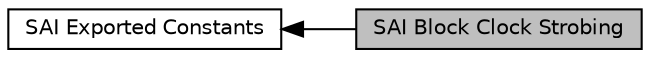 digraph "SAI Block Clock Strobing"
{
  edge [fontname="Helvetica",fontsize="10",labelfontname="Helvetica",labelfontsize="10"];
  node [fontname="Helvetica",fontsize="10",shape=record];
  rankdir=LR;
  Node1 [label="SAI Exported Constants",height=0.2,width=0.4,color="black", fillcolor="white", style="filled",URL="$group___s_a_i___exported___constants.html"];
  Node0 [label="SAI Block Clock Strobing",height=0.2,width=0.4,color="black", fillcolor="grey75", style="filled", fontcolor="black"];
  Node1->Node0 [shape=plaintext, dir="back", style="solid"];
}
